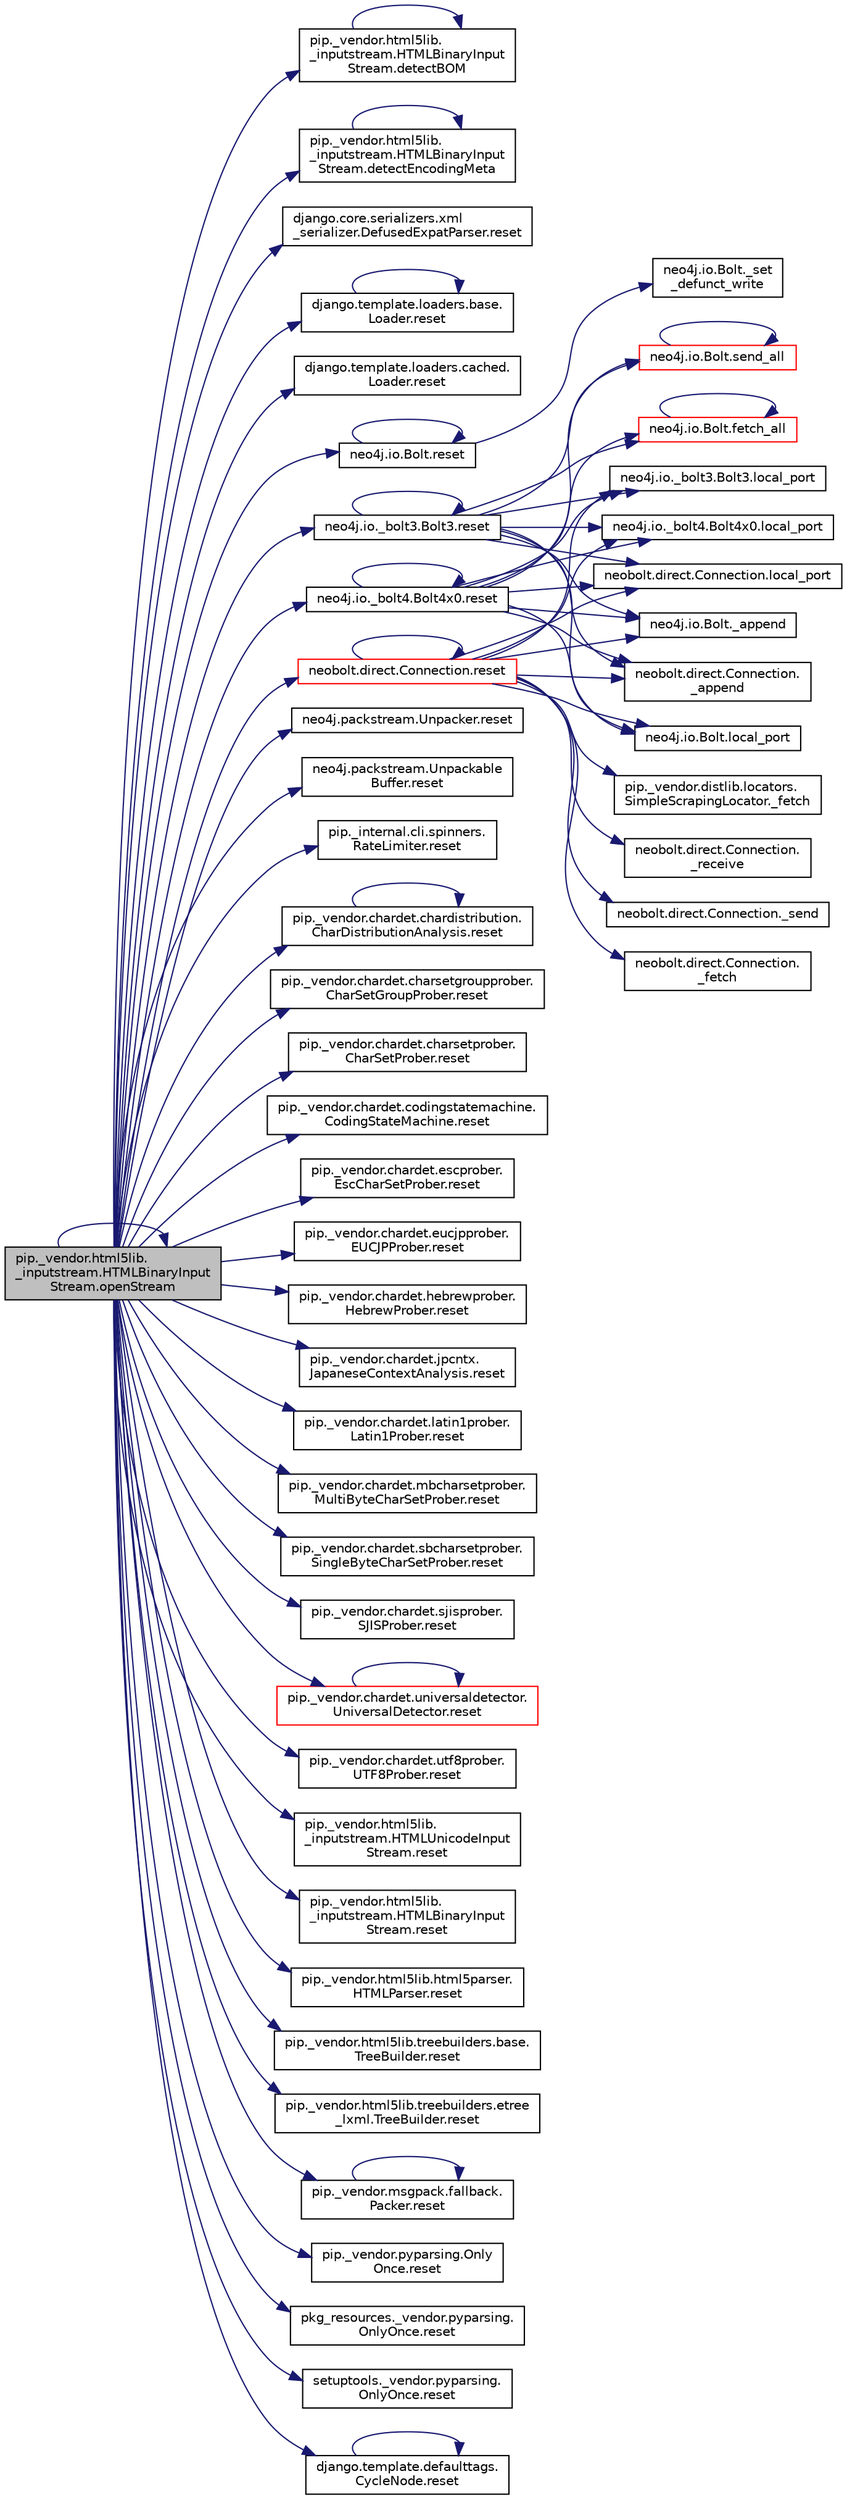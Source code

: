 digraph "pip._vendor.html5lib._inputstream.HTMLBinaryInputStream.openStream"
{
 // LATEX_PDF_SIZE
  edge [fontname="Helvetica",fontsize="10",labelfontname="Helvetica",labelfontsize="10"];
  node [fontname="Helvetica",fontsize="10",shape=record];
  rankdir="LR";
  Node1 [label="pip._vendor.html5lib.\l_inputstream.HTMLBinaryInput\lStream.openStream",height=0.2,width=0.4,color="black", fillcolor="grey75", style="filled", fontcolor="black",tooltip=" "];
  Node1 -> Node2 [color="midnightblue",fontsize="10",style="solid",fontname="Helvetica"];
  Node2 [label="pip._vendor.html5lib.\l_inputstream.HTMLBinaryInput\lStream.detectBOM",height=0.2,width=0.4,color="black", fillcolor="white", style="filled",URL="$dc/db5/classpip_1_1__vendor_1_1html5lib_1_1__inputstream_1_1_h_t_m_l_binary_input_stream.html#a7c1a5c5e46131f40683e97bc5b59ceb6",tooltip=" "];
  Node2 -> Node2 [color="midnightblue",fontsize="10",style="solid",fontname="Helvetica"];
  Node1 -> Node3 [color="midnightblue",fontsize="10",style="solid",fontname="Helvetica"];
  Node3 [label="pip._vendor.html5lib.\l_inputstream.HTMLBinaryInput\lStream.detectEncodingMeta",height=0.2,width=0.4,color="black", fillcolor="white", style="filled",URL="$dc/db5/classpip_1_1__vendor_1_1html5lib_1_1__inputstream_1_1_h_t_m_l_binary_input_stream.html#a5e7df8e04917a641abe92fcb3564fb89",tooltip=" "];
  Node3 -> Node3 [color="midnightblue",fontsize="10",style="solid",fontname="Helvetica"];
  Node1 -> Node1 [color="midnightblue",fontsize="10",style="solid",fontname="Helvetica"];
  Node1 -> Node4 [color="midnightblue",fontsize="10",style="solid",fontname="Helvetica"];
  Node4 [label="django.core.serializers.xml\l_serializer.DefusedExpatParser.reset",height=0.2,width=0.4,color="black", fillcolor="white", style="filled",URL="$de/d2b/classdjango_1_1core_1_1serializers_1_1xml__serializer_1_1_defused_expat_parser.html#a03b1adba6607da1450093600aaa9817d",tooltip=" "];
  Node1 -> Node5 [color="midnightblue",fontsize="10",style="solid",fontname="Helvetica"];
  Node5 [label="django.template.loaders.base.\lLoader.reset",height=0.2,width=0.4,color="black", fillcolor="white", style="filled",URL="$db/d97/classdjango_1_1template_1_1loaders_1_1base_1_1_loader.html#a5c8f88a557d632e424df242f1091a7f6",tooltip=" "];
  Node5 -> Node5 [color="midnightblue",fontsize="10",style="solid",fontname="Helvetica"];
  Node1 -> Node6 [color="midnightblue",fontsize="10",style="solid",fontname="Helvetica"];
  Node6 [label="django.template.loaders.cached.\lLoader.reset",height=0.2,width=0.4,color="black", fillcolor="white", style="filled",URL="$de/d52/classdjango_1_1template_1_1loaders_1_1cached_1_1_loader.html#ae704813ba02eb839e71e8f3fbe9428e1",tooltip=" "];
  Node1 -> Node7 [color="midnightblue",fontsize="10",style="solid",fontname="Helvetica"];
  Node7 [label="neo4j.io.Bolt.reset",height=0.2,width=0.4,color="black", fillcolor="white", style="filled",URL="$db/dec/classneo4j_1_1io_1_1_bolt.html#a33def863154b30524bec5e4838dfcced",tooltip=" "];
  Node7 -> Node8 [color="midnightblue",fontsize="10",style="solid",fontname="Helvetica"];
  Node8 [label="neo4j.io.Bolt._set\l_defunct_write",height=0.2,width=0.4,color="black", fillcolor="white", style="filled",URL="$db/dec/classneo4j_1_1io_1_1_bolt.html#a5945291cb2e0ecd7d3edde387156827a",tooltip=" "];
  Node7 -> Node7 [color="midnightblue",fontsize="10",style="solid",fontname="Helvetica"];
  Node1 -> Node9 [color="midnightblue",fontsize="10",style="solid",fontname="Helvetica"];
  Node9 [label="neo4j.io._bolt3.Bolt3.reset",height=0.2,width=0.4,color="black", fillcolor="white", style="filled",URL="$db/d66/classneo4j_1_1io_1_1__bolt3_1_1_bolt3.html#a2ea8fc802c7b0d66e3549121b1285947",tooltip=" "];
  Node9 -> Node10 [color="midnightblue",fontsize="10",style="solid",fontname="Helvetica"];
  Node10 [label="neo4j.io.Bolt._append",height=0.2,width=0.4,color="black", fillcolor="white", style="filled",URL="$db/dec/classneo4j_1_1io_1_1_bolt.html#a6ec82756d2ff6ed1b22f2cf3303092c8",tooltip=" "];
  Node9 -> Node11 [color="midnightblue",fontsize="10",style="solid",fontname="Helvetica"];
  Node11 [label="neobolt.direct.Connection.\l_append",height=0.2,width=0.4,color="black", fillcolor="white", style="filled",URL="$d8/db4/classneobolt_1_1direct_1_1_connection.html#a9c30b9e71bc82b1897e086df5c786408",tooltip=" "];
  Node9 -> Node12 [color="midnightblue",fontsize="10",style="solid",fontname="Helvetica"];
  Node12 [label="neo4j.io.Bolt.fetch_all",height=0.2,width=0.4,color="red", fillcolor="white", style="filled",URL="$db/dec/classneo4j_1_1io_1_1_bolt.html#aeabe1dd43e33259be90037c6f311f360",tooltip=" "];
  Node12 -> Node12 [color="midnightblue",fontsize="10",style="solid",fontname="Helvetica"];
  Node9 -> Node82 [color="midnightblue",fontsize="10",style="solid",fontname="Helvetica"];
  Node82 [label="neo4j.io.Bolt.local_port",height=0.2,width=0.4,color="black", fillcolor="white", style="filled",URL="$db/dec/classneo4j_1_1io_1_1_bolt.html#a138612b954447d40495cbd3866d36081",tooltip=" "];
  Node9 -> Node83 [color="midnightblue",fontsize="10",style="solid",fontname="Helvetica"];
  Node83 [label="neo4j.io._bolt3.Bolt3.local_port",height=0.2,width=0.4,color="black", fillcolor="white", style="filled",URL="$db/d66/classneo4j_1_1io_1_1__bolt3_1_1_bolt3.html#a8158d03e972e4d46cee25f00ee07af9a",tooltip=" "];
  Node9 -> Node84 [color="midnightblue",fontsize="10",style="solid",fontname="Helvetica"];
  Node84 [label="neo4j.io._bolt4.Bolt4x0.local_port",height=0.2,width=0.4,color="black", fillcolor="white", style="filled",URL="$d2/dd8/classneo4j_1_1io_1_1__bolt4_1_1_bolt4x0.html#a13b7a06190e589a27a8386ffca8ac2bc",tooltip=" "];
  Node9 -> Node85 [color="midnightblue",fontsize="10",style="solid",fontname="Helvetica"];
  Node85 [label="neobolt.direct.Connection.local_port",height=0.2,width=0.4,color="black", fillcolor="white", style="filled",URL="$d8/db4/classneobolt_1_1direct_1_1_connection.html#ab90acf3437a8ab39186990a3bbed0b6a",tooltip=" "];
  Node9 -> Node9 [color="midnightblue",fontsize="10",style="solid",fontname="Helvetica"];
  Node9 -> Node3403 [color="midnightblue",fontsize="10",style="solid",fontname="Helvetica"];
  Node3403 [label="neo4j.io.Bolt.send_all",height=0.2,width=0.4,color="red", fillcolor="white", style="filled",URL="$db/dec/classneo4j_1_1io_1_1_bolt.html#a5e0ef49dbd2c778a44a88f792262771e",tooltip=" "];
  Node3403 -> Node3403 [color="midnightblue",fontsize="10",style="solid",fontname="Helvetica"];
  Node1 -> Node4650 [color="midnightblue",fontsize="10",style="solid",fontname="Helvetica"];
  Node4650 [label="neo4j.io._bolt4.Bolt4x0.reset",height=0.2,width=0.4,color="black", fillcolor="white", style="filled",URL="$d2/dd8/classneo4j_1_1io_1_1__bolt4_1_1_bolt4x0.html#a2dc1b3e8cd497185596a179c7d14c209",tooltip=" "];
  Node4650 -> Node10 [color="midnightblue",fontsize="10",style="solid",fontname="Helvetica"];
  Node4650 -> Node11 [color="midnightblue",fontsize="10",style="solid",fontname="Helvetica"];
  Node4650 -> Node12 [color="midnightblue",fontsize="10",style="solid",fontname="Helvetica"];
  Node4650 -> Node82 [color="midnightblue",fontsize="10",style="solid",fontname="Helvetica"];
  Node4650 -> Node83 [color="midnightblue",fontsize="10",style="solid",fontname="Helvetica"];
  Node4650 -> Node84 [color="midnightblue",fontsize="10",style="solid",fontname="Helvetica"];
  Node4650 -> Node85 [color="midnightblue",fontsize="10",style="solid",fontname="Helvetica"];
  Node4650 -> Node4650 [color="midnightblue",fontsize="10",style="solid",fontname="Helvetica"];
  Node4650 -> Node3403 [color="midnightblue",fontsize="10",style="solid",fontname="Helvetica"];
  Node1 -> Node4651 [color="midnightblue",fontsize="10",style="solid",fontname="Helvetica"];
  Node4651 [label="neo4j.packstream.Unpacker.reset",height=0.2,width=0.4,color="black", fillcolor="white", style="filled",URL="$d8/db9/classneo4j_1_1packstream_1_1_unpacker.html#ae10d8a403f65798a36493437b3dea6ff",tooltip=" "];
  Node1 -> Node4652 [color="midnightblue",fontsize="10",style="solid",fontname="Helvetica"];
  Node4652 [label="neo4j.packstream.Unpackable\lBuffer.reset",height=0.2,width=0.4,color="black", fillcolor="white", style="filled",URL="$dc/d49/classneo4j_1_1packstream_1_1_unpackable_buffer.html#a4ed7e21f0a91e9ccbdecd86b8ee8c614",tooltip=" "];
  Node1 -> Node4653 [color="midnightblue",fontsize="10",style="solid",fontname="Helvetica"];
  Node4653 [label="neobolt.direct.Connection.reset",height=0.2,width=0.4,color="red", fillcolor="white", style="filled",URL="$d8/db4/classneobolt_1_1direct_1_1_connection.html#a61bc4e93d32e42b507e812be65482c08",tooltip=" "];
  Node4653 -> Node10 [color="midnightblue",fontsize="10",style="solid",fontname="Helvetica"];
  Node4653 -> Node11 [color="midnightblue",fontsize="10",style="solid",fontname="Helvetica"];
  Node4653 -> Node4654 [color="midnightblue",fontsize="10",style="solid",fontname="Helvetica"];
  Node4654 [label="neobolt.direct.Connection.\l_fetch",height=0.2,width=0.4,color="black", fillcolor="white", style="filled",URL="$d8/db4/classneobolt_1_1direct_1_1_connection.html#acf31f469bd0246a7aea1598f222880da",tooltip=" "];
  Node4653 -> Node4655 [color="midnightblue",fontsize="10",style="solid",fontname="Helvetica"];
  Node4655 [label="pip._vendor.distlib.locators.\lSimpleScrapingLocator._fetch",height=0.2,width=0.4,color="black", fillcolor="white", style="filled",URL="$d6/d82/classpip_1_1__vendor_1_1distlib_1_1locators_1_1_simple_scraping_locator.html#a357911c208af723921441ca937fa06e1",tooltip=" "];
  Node4653 -> Node4656 [color="midnightblue",fontsize="10",style="solid",fontname="Helvetica"];
  Node4656 [label="neobolt.direct.Connection.\l_receive",height=0.2,width=0.4,color="black", fillcolor="white", style="filled",URL="$d8/db4/classneobolt_1_1direct_1_1_connection.html#a46f1c7a20c989164a7b504c10c1009c3",tooltip=" "];
  Node4653 -> Node4657 [color="midnightblue",fontsize="10",style="solid",fontname="Helvetica"];
  Node4657 [label="neobolt.direct.Connection._send",height=0.2,width=0.4,color="black", fillcolor="white", style="filled",URL="$d8/db4/classneobolt_1_1direct_1_1_connection.html#a11c5cbb401061ed1364374b09c09cb07",tooltip=" "];
  Node4653 -> Node82 [color="midnightblue",fontsize="10",style="solid",fontname="Helvetica"];
  Node4653 -> Node83 [color="midnightblue",fontsize="10",style="solid",fontname="Helvetica"];
  Node4653 -> Node84 [color="midnightblue",fontsize="10",style="solid",fontname="Helvetica"];
  Node4653 -> Node85 [color="midnightblue",fontsize="10",style="solid",fontname="Helvetica"];
  Node4653 -> Node4653 [color="midnightblue",fontsize="10",style="solid",fontname="Helvetica"];
  Node1 -> Node4693 [color="midnightblue",fontsize="10",style="solid",fontname="Helvetica"];
  Node4693 [label="pip._internal.cli.spinners.\lRateLimiter.reset",height=0.2,width=0.4,color="black", fillcolor="white", style="filled",URL="$dd/d3f/classpip_1_1__internal_1_1cli_1_1spinners_1_1_rate_limiter.html#a92d7d7f3a0f153e7dabded57c9ff2426",tooltip=" "];
  Node1 -> Node4694 [color="midnightblue",fontsize="10",style="solid",fontname="Helvetica"];
  Node4694 [label="pip._vendor.chardet.chardistribution.\lCharDistributionAnalysis.reset",height=0.2,width=0.4,color="black", fillcolor="white", style="filled",URL="$d0/d28/classpip_1_1__vendor_1_1chardet_1_1chardistribution_1_1_char_distribution_analysis.html#a45dda14cf45d7916201368c93ea16331",tooltip=" "];
  Node4694 -> Node4694 [color="midnightblue",fontsize="10",style="solid",fontname="Helvetica"];
  Node1 -> Node4695 [color="midnightblue",fontsize="10",style="solid",fontname="Helvetica"];
  Node4695 [label="pip._vendor.chardet.charsetgroupprober.\lCharSetGroupProber.reset",height=0.2,width=0.4,color="black", fillcolor="white", style="filled",URL="$d5/d8f/classpip_1_1__vendor_1_1chardet_1_1charsetgroupprober_1_1_char_set_group_prober.html#ad75ae185045ab85f1e49529a12347512",tooltip=" "];
  Node1 -> Node4696 [color="midnightblue",fontsize="10",style="solid",fontname="Helvetica"];
  Node4696 [label="pip._vendor.chardet.charsetprober.\lCharSetProber.reset",height=0.2,width=0.4,color="black", fillcolor="white", style="filled",URL="$da/d33/classpip_1_1__vendor_1_1chardet_1_1charsetprober_1_1_char_set_prober.html#aa47b12c232a299bee837a8fcb5ef5fb4",tooltip=" "];
  Node1 -> Node4697 [color="midnightblue",fontsize="10",style="solid",fontname="Helvetica"];
  Node4697 [label="pip._vendor.chardet.codingstatemachine.\lCodingStateMachine.reset",height=0.2,width=0.4,color="black", fillcolor="white", style="filled",URL="$d8/d67/classpip_1_1__vendor_1_1chardet_1_1codingstatemachine_1_1_coding_state_machine.html#a166581e46d6368be7bf5796ccb5a677a",tooltip=" "];
  Node1 -> Node4698 [color="midnightblue",fontsize="10",style="solid",fontname="Helvetica"];
  Node4698 [label="pip._vendor.chardet.escprober.\lEscCharSetProber.reset",height=0.2,width=0.4,color="black", fillcolor="white", style="filled",URL="$d9/d37/classpip_1_1__vendor_1_1chardet_1_1escprober_1_1_esc_char_set_prober.html#a105abff32907608981376c927adc3df2",tooltip=" "];
  Node1 -> Node4699 [color="midnightblue",fontsize="10",style="solid",fontname="Helvetica"];
  Node4699 [label="pip._vendor.chardet.eucjpprober.\lEUCJPProber.reset",height=0.2,width=0.4,color="black", fillcolor="white", style="filled",URL="$dd/d73/classpip_1_1__vendor_1_1chardet_1_1eucjpprober_1_1_e_u_c_j_p_prober.html#a64b3799fc2f0b29abfa585ff595600d8",tooltip=" "];
  Node1 -> Node4700 [color="midnightblue",fontsize="10",style="solid",fontname="Helvetica"];
  Node4700 [label="pip._vendor.chardet.hebrewprober.\lHebrewProber.reset",height=0.2,width=0.4,color="black", fillcolor="white", style="filled",URL="$db/db2/classpip_1_1__vendor_1_1chardet_1_1hebrewprober_1_1_hebrew_prober.html#a255f4e84d025fcd0ccf75e9b303f5317",tooltip=" "];
  Node1 -> Node4701 [color="midnightblue",fontsize="10",style="solid",fontname="Helvetica"];
  Node4701 [label="pip._vendor.chardet.jpcntx.\lJapaneseContextAnalysis.reset",height=0.2,width=0.4,color="black", fillcolor="white", style="filled",URL="$d1/dce/classpip_1_1__vendor_1_1chardet_1_1jpcntx_1_1_japanese_context_analysis.html#a6757960a65eca5d82c259096a087ab53",tooltip=" "];
  Node1 -> Node4702 [color="midnightblue",fontsize="10",style="solid",fontname="Helvetica"];
  Node4702 [label="pip._vendor.chardet.latin1prober.\lLatin1Prober.reset",height=0.2,width=0.4,color="black", fillcolor="white", style="filled",URL="$d6/d9c/classpip_1_1__vendor_1_1chardet_1_1latin1prober_1_1_latin1_prober.html#ae93a3d62962944fa76d73ce58c63efed",tooltip=" "];
  Node1 -> Node4703 [color="midnightblue",fontsize="10",style="solid",fontname="Helvetica"];
  Node4703 [label="pip._vendor.chardet.mbcharsetprober.\lMultiByteCharSetProber.reset",height=0.2,width=0.4,color="black", fillcolor="white", style="filled",URL="$df/d40/classpip_1_1__vendor_1_1chardet_1_1mbcharsetprober_1_1_multi_byte_char_set_prober.html#a73b17ff997e8b3a1e22de3bc4af7c893",tooltip=" "];
  Node1 -> Node4704 [color="midnightblue",fontsize="10",style="solid",fontname="Helvetica"];
  Node4704 [label="pip._vendor.chardet.sbcharsetprober.\lSingleByteCharSetProber.reset",height=0.2,width=0.4,color="black", fillcolor="white", style="filled",URL="$d1/d89/classpip_1_1__vendor_1_1chardet_1_1sbcharsetprober_1_1_single_byte_char_set_prober.html#a5fdca398c777f973566899bc4475f199",tooltip=" "];
  Node1 -> Node4705 [color="midnightblue",fontsize="10",style="solid",fontname="Helvetica"];
  Node4705 [label="pip._vendor.chardet.sjisprober.\lSJISProber.reset",height=0.2,width=0.4,color="black", fillcolor="white", style="filled",URL="$dc/dba/classpip_1_1__vendor_1_1chardet_1_1sjisprober_1_1_s_j_i_s_prober.html#a45ca136c3fed531ab3975cb718a070ae",tooltip=" "];
  Node1 -> Node4706 [color="midnightblue",fontsize="10",style="solid",fontname="Helvetica"];
  Node4706 [label="pip._vendor.chardet.universaldetector.\lUniversalDetector.reset",height=0.2,width=0.4,color="red", fillcolor="white", style="filled",URL="$d1/d68/classpip_1_1__vendor_1_1chardet_1_1universaldetector_1_1_universal_detector.html#afce2e9be4f989e238a55e2e9eb34c225",tooltip=" "];
  Node4706 -> Node4706 [color="midnightblue",fontsize="10",style="solid",fontname="Helvetica"];
  Node1 -> Node4707 [color="midnightblue",fontsize="10",style="solid",fontname="Helvetica"];
  Node4707 [label="pip._vendor.chardet.utf8prober.\lUTF8Prober.reset",height=0.2,width=0.4,color="black", fillcolor="white", style="filled",URL="$d7/d49/classpip_1_1__vendor_1_1chardet_1_1utf8prober_1_1_u_t_f8_prober.html#a4f551f7ffc90dd9723cc903718d8ecdb",tooltip=" "];
  Node1 -> Node4708 [color="midnightblue",fontsize="10",style="solid",fontname="Helvetica"];
  Node4708 [label="pip._vendor.html5lib.\l_inputstream.HTMLUnicodeInput\lStream.reset",height=0.2,width=0.4,color="black", fillcolor="white", style="filled",URL="$de/dab/classpip_1_1__vendor_1_1html5lib_1_1__inputstream_1_1_h_t_m_l_unicode_input_stream.html#a6b92704558b31483c618144ab330a58d",tooltip=" "];
  Node1 -> Node4709 [color="midnightblue",fontsize="10",style="solid",fontname="Helvetica"];
  Node4709 [label="pip._vendor.html5lib.\l_inputstream.HTMLBinaryInput\lStream.reset",height=0.2,width=0.4,color="black", fillcolor="white", style="filled",URL="$dc/db5/classpip_1_1__vendor_1_1html5lib_1_1__inputstream_1_1_h_t_m_l_binary_input_stream.html#a208819de9d665e6a3495accf823e7523",tooltip=" "];
  Node1 -> Node4710 [color="midnightblue",fontsize="10",style="solid",fontname="Helvetica"];
  Node4710 [label="pip._vendor.html5lib.html5parser.\lHTMLParser.reset",height=0.2,width=0.4,color="black", fillcolor="white", style="filled",URL="$dd/dcc/classpip_1_1__vendor_1_1html5lib_1_1html5parser_1_1_h_t_m_l_parser.html#afd57ec3d47ecc1e4a08ac4bbc842df20",tooltip=" "];
  Node1 -> Node4711 [color="midnightblue",fontsize="10",style="solid",fontname="Helvetica"];
  Node4711 [label="pip._vendor.html5lib.treebuilders.base.\lTreeBuilder.reset",height=0.2,width=0.4,color="black", fillcolor="white", style="filled",URL="$dc/d32/classpip_1_1__vendor_1_1html5lib_1_1treebuilders_1_1base_1_1_tree_builder.html#a40d63bb6edc4a5eb597ea2c87560b902",tooltip=" "];
  Node1 -> Node4712 [color="midnightblue",fontsize="10",style="solid",fontname="Helvetica"];
  Node4712 [label="pip._vendor.html5lib.treebuilders.etree\l_lxml.TreeBuilder.reset",height=0.2,width=0.4,color="black", fillcolor="white", style="filled",URL="$db/d31/classpip_1_1__vendor_1_1html5lib_1_1treebuilders_1_1etree__lxml_1_1_tree_builder.html#a1e5a0ed58a8e885f801fa9da33f474e2",tooltip=" "];
  Node1 -> Node4713 [color="midnightblue",fontsize="10",style="solid",fontname="Helvetica"];
  Node4713 [label="pip._vendor.msgpack.fallback.\lPacker.reset",height=0.2,width=0.4,color="black", fillcolor="white", style="filled",URL="$d8/da6/classpip_1_1__vendor_1_1msgpack_1_1fallback_1_1_packer.html#a68104cad7b27fc61b98c678d5f8982fe",tooltip=" "];
  Node4713 -> Node4713 [color="midnightblue",fontsize="10",style="solid",fontname="Helvetica"];
  Node1 -> Node4714 [color="midnightblue",fontsize="10",style="solid",fontname="Helvetica"];
  Node4714 [label="pip._vendor.pyparsing.Only\lOnce.reset",height=0.2,width=0.4,color="black", fillcolor="white", style="filled",URL="$d1/dc6/classpip_1_1__vendor_1_1pyparsing_1_1_only_once.html#af18ba1d2e78fd69ab6b1a4ff09bbbd50",tooltip=" "];
  Node1 -> Node4715 [color="midnightblue",fontsize="10",style="solid",fontname="Helvetica"];
  Node4715 [label="pkg_resources._vendor.pyparsing.\lOnlyOnce.reset",height=0.2,width=0.4,color="black", fillcolor="white", style="filled",URL="$d9/d75/classpkg__resources_1_1__vendor_1_1pyparsing_1_1_only_once.html#a925ee2e194f1e319c743b8655bd8bf47",tooltip=" "];
  Node1 -> Node4716 [color="midnightblue",fontsize="10",style="solid",fontname="Helvetica"];
  Node4716 [label="setuptools._vendor.pyparsing.\lOnlyOnce.reset",height=0.2,width=0.4,color="black", fillcolor="white", style="filled",URL="$d3/db9/classsetuptools_1_1__vendor_1_1pyparsing_1_1_only_once.html#a5cf8d6511a3ea8030adf0bab3f45e54a",tooltip=" "];
  Node1 -> Node4717 [color="midnightblue",fontsize="10",style="solid",fontname="Helvetica"];
  Node4717 [label="django.template.defaulttags.\lCycleNode.reset",height=0.2,width=0.4,color="black", fillcolor="white", style="filled",URL="$d4/df8/classdjango_1_1template_1_1defaulttags_1_1_cycle_node.html#adabebc081a31f5989834ebf01c0ef0ca",tooltip=" "];
  Node4717 -> Node4717 [color="midnightblue",fontsize="10",style="solid",fontname="Helvetica"];
}
